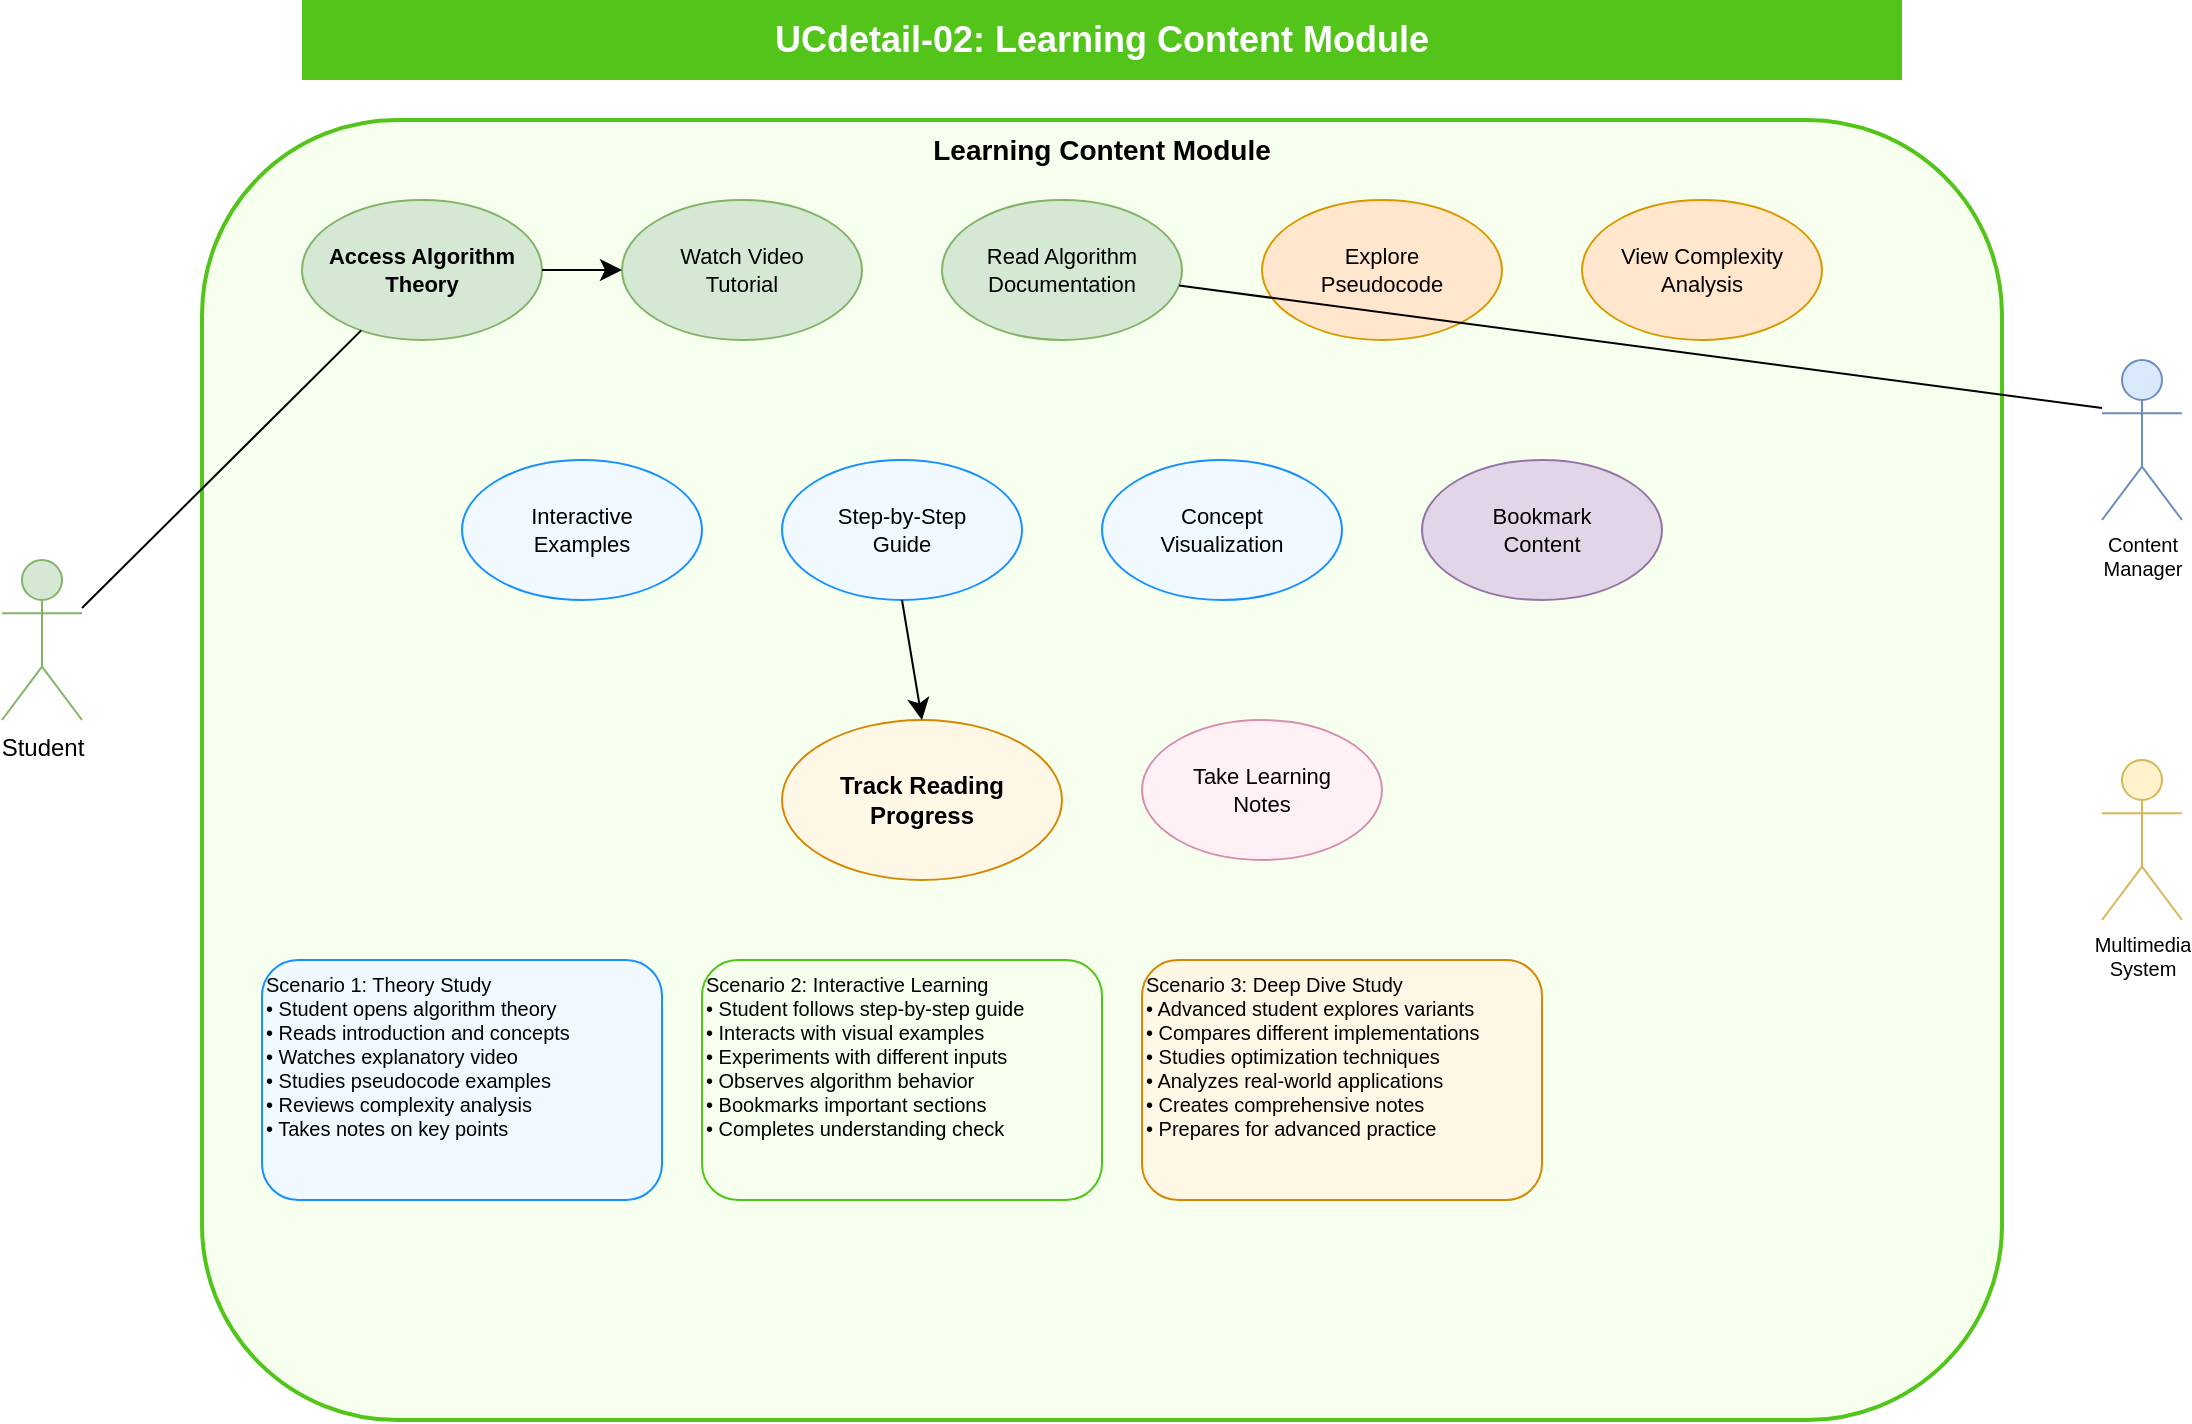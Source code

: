 <?xml version="1.0" encoding="UTF-8"?>
<mxfile version="24.7.17" type="device">
  <diagram name="UCdetail-02: Learning Content Module" id="ucdetail-02">
    <mxGraphModel dx="1400" dy="900" grid="1" gridSize="10" guides="1" tooltips="1" connect="1" arrows="1" fold="1" page="1" pageScale="1" pageWidth="1200" pageHeight="800" math="0" shadow="0">
      <root>
        <mxCell id="0"/>
        <mxCell id="1" parent="0"/>
        
        <!-- Title -->
        <mxCell id="title" value="UCdetail-02: Learning Content Module" style="text;html=1;align=center;verticalAlign=middle;whiteSpace=wrap;rounded=0;fontSize=18;fontStyle=1;fillColor=#52c41a;fontColor=#ffffff" vertex="1" parent="1">
          <mxGeometry x="200" y="20" width="800" height="40" as="geometry"/>
        </mxCell>

        <!-- System Boundary -->
        <mxCell id="system-boundary" value="Learning Content Module" style="rounded=1;whiteSpace=wrap;html=1;fontSize=14;fontStyle=1;fillColor=#f6ffed;strokeColor=#52c41a;strokeWidth=2;verticalAlign=top" vertex="1" parent="1">
          <mxGeometry x="150" y="80" width="900" height="650" as="geometry"/>
        </mxCell>

        <!-- Actors -->
        <mxCell id="student" value="Student" style="shape=umlActor;verticalLabelPosition=bottom;verticalAlign=top;html=1;outlineConnect=0;fontSize=12;fillColor=#d5e8d4;strokeColor=#82b366" vertex="1" parent="1">
          <mxGeometry x="50" y="300" width="40" height="80" as="geometry"/>
        </mxCell>

        <mxCell id="content-manager" value="Content&#xa;Manager" style="shape=umlActor;verticalLabelPosition=bottom;verticalAlign=top;html=1;outlineConnect=0;fontSize=10;fillColor=#dae8fc;strokeColor=#6c8ebf" vertex="1" parent="1">
          <mxGeometry x="1100" y="200" width="40" height="80" as="geometry"/>
        </mxCell>

        <mxCell id="multimedia-system" value="Multimedia&#xa;System" style="shape=umlActor;verticalLabelPosition=bottom;verticalAlign=top;html=1;outlineConnect=0;fontSize=10;fillColor=#fff2cc;strokeColor=#d6b656" vertex="1" parent="1">
          <mxGeometry x="1100" y="400" width="40" height="80" as="geometry"/>
        </mxCell>

        <!-- Primary Use Cases -->
        <mxCell id="access-theory" value="Access Algorithm&#xa;Theory" style="ellipse;whiteSpace=wrap;html=1;fontSize=11;fillColor=#d5e8d4;strokeColor=#82b366;fontStyle=1" vertex="1" parent="1">
          <mxGeometry x="200" y="120" width="120" height="70" as="geometry"/>
        </mxCell>

        <mxCell id="watch-video-tutorial" value="Watch Video&#xa;Tutorial" style="ellipse;whiteSpace=wrap;html=1;fontSize=11;fillColor=#d5e8d4;strokeColor=#82b366" vertex="1" parent="1">
          <mxGeometry x="360" y="120" width="120" height="70" as="geometry"/>
        </mxCell>

        <mxCell id="read-documentation" value="Read Algorithm&#xa;Documentation" style="ellipse;whiteSpace=wrap;html=1;fontSize=11;fillColor=#d5e8d4;strokeColor=#82b366" vertex="1" parent="1">
          <mxGeometry x="520" y="120" width="120" height="70" as="geometry"/>
        </mxCell>

        <mxCell id="explore-pseudocode" value="Explore&#xa;Pseudocode" style="ellipse;whiteSpace=wrap;html=1;fontSize=11;fillColor=#ffe6cc;strokeColor=#d79b00" vertex="1" parent="1">
          <mxGeometry x="680" y="120" width="120" height="70" as="geometry"/>
        </mxCell>

        <mxCell id="view-complexity-analysis" value="View Complexity&#xa;Analysis" style="ellipse;whiteSpace=wrap;html=1;fontSize=11;fillColor=#ffe6cc;strokeColor=#d79b00" vertex="1" parent="1">
          <mxGeometry x="840" y="120" width="120" height="70" as="geometry"/>
        </mxCell>

        <!-- Interactive Learning -->
        <mxCell id="interactive-examples" value="Interactive&#xa;Examples" style="ellipse;whiteSpace=wrap;html=1;fontSize=11;fillColor=#f0f9ff;strokeColor=#1890ff" vertex="1" parent="1">
          <mxGeometry x="280" y="250" width="120" height="70" as="geometry"/>
        </mxCell>

        <mxCell id="step-by-step-guide" value="Step-by-Step&#xa;Guide" style="ellipse;whiteSpace=wrap;html=1;fontSize=11;fillColor=#f0f9ff;strokeColor=#1890ff" vertex="1" parent="1">
          <mxGeometry x="440" y="250" width="120" height="70" as="geometry"/>
        </mxCell>

        <mxCell id="concept-visualization" value="Concept&#xa;Visualization" style="ellipse;whiteSpace=wrap;html=1;fontSize=11;fillColor=#f0f9ff;strokeColor=#1890ff" vertex="1" parent="1">
          <mxGeometry x="600" y="250" width="120" height="70" as="geometry"/>
        </mxCell>

        <mxCell id="bookmark-content" value="Bookmark&#xa;Content" style="ellipse;whiteSpace=wrap;html=1;fontSize=11;fillColor=#e1d5e7;strokeColor=#9673a6" vertex="1" parent="1">
          <mxGeometry x="760" y="250" width="120" height="70" as="geometry"/>
        </mxCell>

        <!-- Learning Progress -->
        <mxCell id="track-reading-progress" value="Track Reading&#xa;Progress" style="ellipse;whiteSpace=wrap;html=1;fontSize=12;fillColor=#fff7e6;strokeColor=#d48806;fontStyle=1" vertex="1" parent="1">
          <mxGeometry x="440" y="380" width="140" height="80" as="geometry"/>
        </mxCell>

        <mxCell id="take-notes" value="Take Learning&#xa;Notes" style="ellipse;whiteSpace=wrap;html=1;fontSize=11;fillColor=#fff0f6;strokeColor=#d48fb1" vertex="1" parent="1">
          <mxGeometry x="620" y="380" width="120" height="70" as="geometry"/>
        </mxCell>

        <!-- Detailed Scenarios -->
        <mxCell id="scenario-theory" value="Scenario 1: Theory Study&#xa;• Student opens algorithm theory&#xa;• Reads introduction and concepts&#xa;• Watches explanatory video&#xa;• Studies pseudocode examples&#xa;• Reviews complexity analysis&#xa;• Takes notes on key points" style="rounded=1;whiteSpace=wrap;html=1;fontSize=10;align=left;verticalAlign=top;fillColor=#f0f9ff;strokeColor=#1890ff" vertex="1" parent="1">
          <mxGeometry x="180" y="500" width="200" height="120" as="geometry"/>
        </mxCell>

        <mxCell id="scenario-interactive" value="Scenario 2: Interactive Learning&#xa;• Student follows step-by-step guide&#xa;• Interacts with visual examples&#xa;• Experiments with different inputs&#xa;• Observes algorithm behavior&#xa;• Bookmarks important sections&#xa;• Completes understanding check" style="rounded=1;whiteSpace=wrap;html=1;fontSize=10;align=left;verticalAlign=top;fillColor=#f6ffed;strokeColor=#52c41a" vertex="1" parent="1">
          <mxGeometry x="400" y="500" width="200" height="120" as="geometry"/>
        </mxCell>

        <mxCell id="scenario-deep-dive" value="Scenario 3: Deep Dive Study&#xa;• Advanced student explores variants&#xa;• Compares different implementations&#xa;• Studies optimization techniques&#xa;• Analyzes real-world applications&#xa;• Creates comprehensive notes&#xa;• Prepares for advanced practice" style="rounded=1;whiteSpace=wrap;html=1;fontSize=10;align=left;verticalAlign=top;fillColor=#fff7e6;strokeColor=#d48806" vertex="1" parent="1">
          <mxGeometry x="620" y="500" width="200" height="120" as="geometry"/>
        </mxCell>

        <!-- Flow Arrows -->
        <mxCell id="flow1" value="" style="endArrow=classic;html=1;rounded=0;fontSize=12;startSize=8;endSize=8;curved=1;exitX=1;exitY=0.5;entryX=0;entryY=0.5;" edge="1" parent="1" source="access-theory" target="watch-video-tutorial">
          <mxGeometry width="50" height="50" relative="1" as="geometry">
            <mxPoint x="400" y="400" as="sourcePoint"/>
            <mxPoint x="450" y="350" as="targetPoint"/>
          </mxGeometry>
        </mxCell>

        <mxCell id="flow2" value="" style="endArrow=classic;html=1;rounded=0;fontSize=12;startSize=8;endSize=8;curved=1;exitX=0.5;exitY=1;entryX=0.5;entryY=0;" edge="1" parent="1" source="step-by-step-guide" target="track-reading-progress">
          <mxGeometry width="50" height="50" relative="1" as="geometry">
            <mxPoint x="400" y="400" as="sourcePoint"/>
            <mxPoint x="450" y="350" as="targetPoint"/>
          </mxGeometry>
        </mxCell>

        <!-- Actor Connections -->
        <mxCell id="student-theory" value="" style="endArrow=none;html=1;rounded=0;fontSize=12;startSize=8;endSize=8;exitX=1;exitY=0.3;" edge="1" parent="1" source="student" target="access-theory">
          <mxGeometry width="50" height="50" relative="1" as="geometry">
            <mxPoint x="400" y="400" as="sourcePoint"/>
            <mxPoint x="450" y="350" as="targetPoint"/>
          </mxGeometry>
        </mxCell>

        <mxCell id="content-connection" value="" style="endArrow=none;html=1;rounded=0;fontSize=12;startSize=8;endSize=8;exitX=0;exitY=0.3;" edge="1" parent="1" source="content-manager" target="read-documentation">
          <mxGeometry width="50" height="50" relative="1" as="geometry">
            <mxPoint x="400" y="400" as="sourcePoint"/>
            <mxPoint x="450" y="350" as="targetPoint"/>
          </mxGeometry>
        </mxCell>

      </root>
    </mxGraphModel>
  </diagram>
</mxfile>
